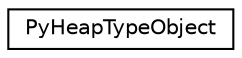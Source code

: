 digraph "Graphical Class Hierarchy"
{
  edge [fontname="Helvetica",fontsize="10",labelfontname="Helvetica",labelfontsize="10"];
  node [fontname="Helvetica",fontsize="10",shape=record];
  rankdir="LR";
  Node0 [label="PyHeapTypeObject",height=0.2,width=0.4,color="black", fillcolor="white", style="filled",URL="$structPyHeapTypeObject.html"];
}
